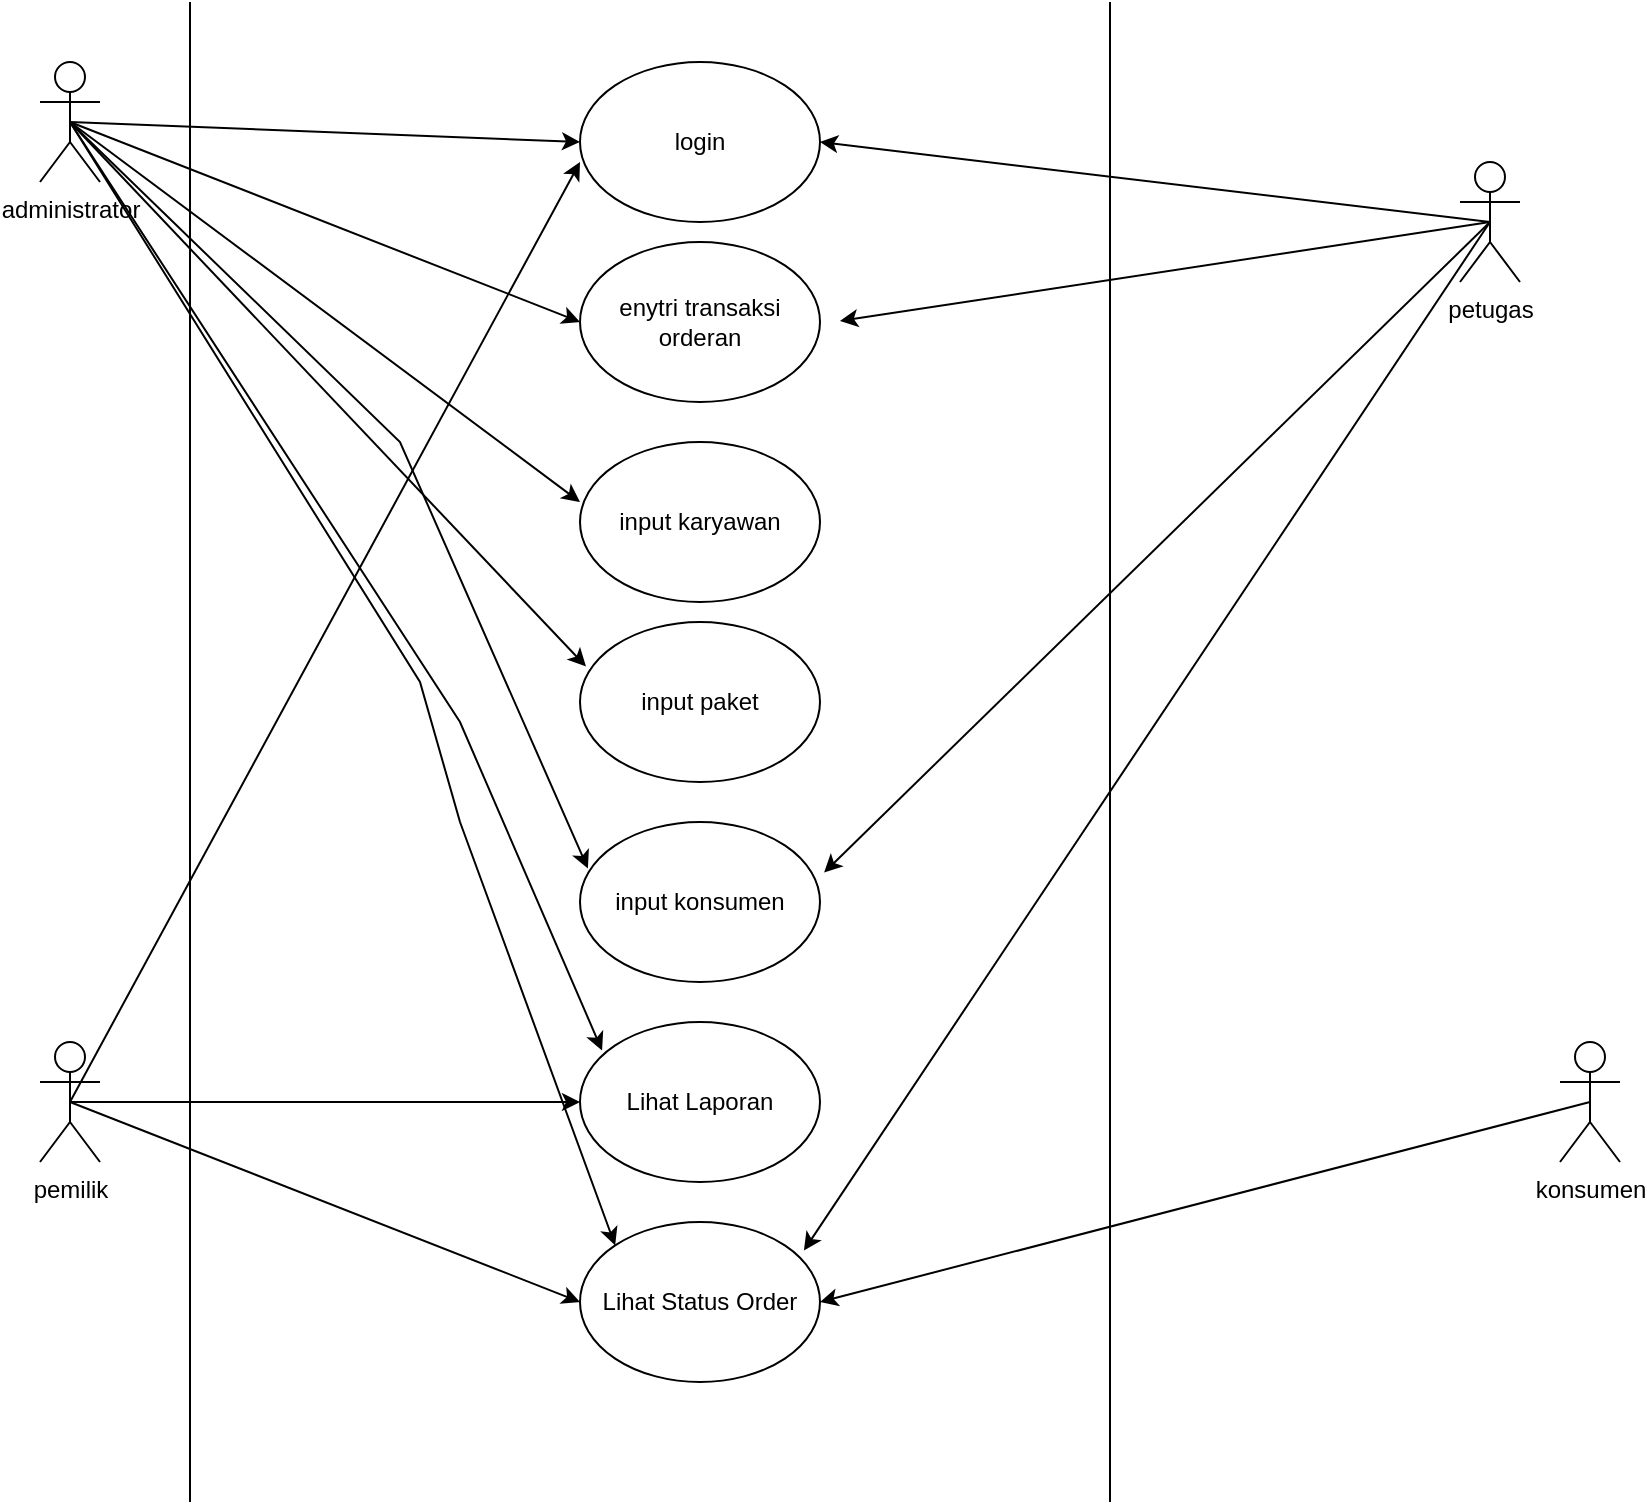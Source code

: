 <mxfile version="21.0.2" type="github" pages="2">
  <diagram id="ypcnNFrI-XJHAedccoei" name="Page-1">
    <mxGraphModel dx="2164" dy="845" grid="1" gridSize="10" guides="1" tooltips="1" connect="1" arrows="1" fold="1" page="1" pageScale="1" pageWidth="850" pageHeight="1100" math="0" shadow="0">
      <root>
        <mxCell id="0" />
        <mxCell id="1" parent="0" />
        <mxCell id="OHRyp4qy7WNojWUmjhZo-1" value="administrator" style="shape=umlActor;verticalLabelPosition=bottom;verticalAlign=top;html=1;outlineConnect=0;" parent="1" vertex="1">
          <mxGeometry x="-70" y="30" width="30" height="60" as="geometry" />
        </mxCell>
        <mxCell id="OHRyp4qy7WNojWUmjhZo-20" style="rounded=0;orthogonalLoop=1;jettySize=auto;html=1;entryX=0;entryY=0.5;entryDx=0;entryDy=0;exitX=0.5;exitY=0.5;exitDx=0;exitDy=0;exitPerimeter=0;" parent="1" source="OHRyp4qy7WNojWUmjhZo-1" target="OHRyp4qy7WNojWUmjhZo-11" edge="1">
          <mxGeometry relative="1" as="geometry">
            <mxPoint x="90" y="159" as="sourcePoint" />
          </mxGeometry>
        </mxCell>
        <mxCell id="OHRyp4qy7WNojWUmjhZo-27" style="edgeStyle=none;rounded=0;orthogonalLoop=1;jettySize=auto;html=1;exitX=0.5;exitY=0.5;exitDx=0;exitDy=0;exitPerimeter=0;" parent="1" source="OHRyp4qy7WNojWUmjhZo-1" edge="1">
          <mxGeometry relative="1" as="geometry">
            <mxPoint x="200" y="250" as="targetPoint" />
            <mxPoint x="90" y="160" as="sourcePoint" />
          </mxGeometry>
        </mxCell>
        <mxCell id="OHRyp4qy7WNojWUmjhZo-28" style="edgeStyle=none;rounded=0;orthogonalLoop=1;jettySize=auto;html=1;entryX=0.025;entryY=0.278;entryDx=0;entryDy=0;entryPerimeter=0;exitX=0.5;exitY=0.5;exitDx=0;exitDy=0;exitPerimeter=0;" parent="1" source="OHRyp4qy7WNojWUmjhZo-1" target="OHRyp4qy7WNojWUmjhZo-25" edge="1">
          <mxGeometry relative="1" as="geometry">
            <mxPoint x="200" y="330" as="targetPoint" />
            <mxPoint x="90" y="160" as="sourcePoint" />
          </mxGeometry>
        </mxCell>
        <mxCell id="OHRyp4qy7WNojWUmjhZo-30" style="edgeStyle=none;rounded=0;orthogonalLoop=1;jettySize=auto;html=1;entryX=0;entryY=0.5;entryDx=0;entryDy=0;exitX=0.5;exitY=0.5;exitDx=0;exitDy=0;exitPerimeter=0;" parent="1" source="OHRyp4qy7WNojWUmjhZo-1" target="OHRyp4qy7WNojWUmjhZo-29" edge="1">
          <mxGeometry relative="1" as="geometry">
            <mxPoint x="90" y="160" as="sourcePoint" />
          </mxGeometry>
        </mxCell>
        <mxCell id="OHRyp4qy7WNojWUmjhZo-33" style="edgeStyle=none;rounded=0;orthogonalLoop=1;jettySize=auto;html=1;entryX=0.033;entryY=0.291;entryDx=0;entryDy=0;entryPerimeter=0;exitX=0.5;exitY=0.5;exitDx=0;exitDy=0;exitPerimeter=0;" parent="1" source="OHRyp4qy7WNojWUmjhZo-1" target="OHRyp4qy7WNojWUmjhZo-32" edge="1">
          <mxGeometry relative="1" as="geometry">
            <mxPoint x="90" y="160" as="sourcePoint" />
            <Array as="points">
              <mxPoint x="110" y="220" />
            </Array>
          </mxGeometry>
        </mxCell>
        <mxCell id="OHRyp4qy7WNojWUmjhZo-44" style="edgeStyle=none;rounded=0;orthogonalLoop=1;jettySize=auto;html=1;entryX=0;entryY=0;entryDx=0;entryDy=0;exitX=0.5;exitY=0.5;exitDx=0;exitDy=0;exitPerimeter=0;" parent="1" source="OHRyp4qy7WNojWUmjhZo-1" target="OHRyp4qy7WNojWUmjhZo-36" edge="1">
          <mxGeometry relative="1" as="geometry">
            <mxPoint x="80" y="190" as="sourcePoint" />
            <Array as="points">
              <mxPoint x="120" y="340" />
              <mxPoint x="140" y="410" />
            </Array>
          </mxGeometry>
        </mxCell>
        <mxCell id="OHRyp4qy7WNojWUmjhZo-45" style="edgeStyle=none;rounded=0;orthogonalLoop=1;jettySize=auto;html=1;entryX=0.092;entryY=0.178;entryDx=0;entryDy=0;entryPerimeter=0;exitX=0.5;exitY=0.5;exitDx=0;exitDy=0;exitPerimeter=0;" parent="1" source="OHRyp4qy7WNojWUmjhZo-1" target="OHRyp4qy7WNojWUmjhZo-41" edge="1">
          <mxGeometry relative="1" as="geometry">
            <mxPoint x="90" y="170" as="sourcePoint" />
            <mxPoint x="210" y="520" as="targetPoint" />
            <Array as="points">
              <mxPoint x="140" y="360" />
            </Array>
          </mxGeometry>
        </mxCell>
        <mxCell id="OHRyp4qy7WNojWUmjhZo-17" style="rounded=0;orthogonalLoop=1;jettySize=auto;html=1;exitX=0.5;exitY=0.5;exitDx=0;exitDy=0;exitPerimeter=0;" parent="1" source="OHRyp4qy7WNojWUmjhZo-3" edge="1">
          <mxGeometry relative="1" as="geometry">
            <mxPoint x="330" y="159.5" as="targetPoint" />
            <mxPoint x="450" y="160" as="sourcePoint" />
          </mxGeometry>
        </mxCell>
        <mxCell id="OHRyp4qy7WNojWUmjhZo-31" style="edgeStyle=none;rounded=0;orthogonalLoop=1;jettySize=auto;html=1;entryX=0.933;entryY=0.178;entryDx=0;entryDy=0;entryPerimeter=0;exitX=0.5;exitY=0.5;exitDx=0;exitDy=0;exitPerimeter=0;" parent="1" source="OHRyp4qy7WNojWUmjhZo-3" target="OHRyp4qy7WNojWUmjhZo-36" edge="1">
          <mxGeometry relative="1" as="geometry">
            <mxPoint x="320" y="600" as="targetPoint" />
            <mxPoint x="450" y="160" as="sourcePoint" />
            <Array as="points" />
          </mxGeometry>
        </mxCell>
        <mxCell id="OHRyp4qy7WNojWUmjhZo-39" style="edgeStyle=none;rounded=0;orthogonalLoop=1;jettySize=auto;html=1;entryX=1.017;entryY=0.316;entryDx=0;entryDy=0;entryPerimeter=0;exitX=0.5;exitY=0.5;exitDx=0;exitDy=0;exitPerimeter=0;" parent="1" source="OHRyp4qy7WNojWUmjhZo-3" target="OHRyp4qy7WNojWUmjhZo-32" edge="1">
          <mxGeometry relative="1" as="geometry">
            <mxPoint x="370" y="400" as="targetPoint" />
            <mxPoint x="450" y="160" as="sourcePoint" />
          </mxGeometry>
        </mxCell>
        <mxCell id="OHRyp4qy7WNojWUmjhZo-46" style="edgeStyle=none;rounded=0;orthogonalLoop=1;jettySize=auto;html=1;entryX=1;entryY=0.5;entryDx=0;entryDy=0;exitX=0.5;exitY=0.5;exitDx=0;exitDy=0;exitPerimeter=0;" parent="1" source="OHRyp4qy7WNojWUmjhZo-3" target="OHRyp4qy7WNojWUmjhZo-11" edge="1">
          <mxGeometry relative="1" as="geometry">
            <mxPoint x="450" y="160" as="sourcePoint" />
          </mxGeometry>
        </mxCell>
        <mxCell id="OHRyp4qy7WNojWUmjhZo-3" value="petugas" style="shape=umlActor;verticalLabelPosition=bottom;verticalAlign=top;html=1;outlineConnect=0;" parent="1" vertex="1">
          <mxGeometry x="640" y="80" width="30" height="60" as="geometry" />
        </mxCell>
        <mxCell id="OHRyp4qy7WNojWUmjhZo-38" style="edgeStyle=none;rounded=0;orthogonalLoop=1;jettySize=auto;html=1;exitX=0.5;exitY=0.5;exitDx=0;exitDy=0;exitPerimeter=0;entryX=1;entryY=0.5;entryDx=0;entryDy=0;" parent="1" source="OHRyp4qy7WNojWUmjhZo-4" target="OHRyp4qy7WNojWUmjhZo-36" edge="1">
          <mxGeometry relative="1" as="geometry" />
        </mxCell>
        <mxCell id="OHRyp4qy7WNojWUmjhZo-4" value="konsumen" style="shape=umlActor;verticalLabelPosition=bottom;verticalAlign=top;html=1;outlineConnect=0;" parent="1" vertex="1">
          <mxGeometry x="690" y="520" width="30" height="60" as="geometry" />
        </mxCell>
        <mxCell id="OHRyp4qy7WNojWUmjhZo-37" style="edgeStyle=none;rounded=0;orthogonalLoop=1;jettySize=auto;html=1;exitX=0.5;exitY=0.5;exitDx=0;exitDy=0;exitPerimeter=0;entryX=0;entryY=0.5;entryDx=0;entryDy=0;" parent="1" source="OHRyp4qy7WNojWUmjhZo-10" target="OHRyp4qy7WNojWUmjhZo-36" edge="1">
          <mxGeometry relative="1" as="geometry" />
        </mxCell>
        <mxCell id="OHRyp4qy7WNojWUmjhZo-47" style="edgeStyle=none;rounded=0;orthogonalLoop=1;jettySize=auto;html=1;exitX=0.5;exitY=0.5;exitDx=0;exitDy=0;exitPerimeter=0;entryX=0;entryY=0.625;entryDx=0;entryDy=0;entryPerimeter=0;" parent="1" source="OHRyp4qy7WNojWUmjhZo-10" target="OHRyp4qy7WNojWUmjhZo-11" edge="1">
          <mxGeometry relative="1" as="geometry" />
        </mxCell>
        <mxCell id="YjLkxXpwOTgxbuDCwKqd-3" style="edgeStyle=orthogonalEdgeStyle;rounded=0;orthogonalLoop=1;jettySize=auto;html=1;exitX=0.5;exitY=0.5;exitDx=0;exitDy=0;exitPerimeter=0;entryX=0;entryY=0.5;entryDx=0;entryDy=0;" edge="1" parent="1" source="OHRyp4qy7WNojWUmjhZo-10" target="OHRyp4qy7WNojWUmjhZo-41">
          <mxGeometry relative="1" as="geometry" />
        </mxCell>
        <mxCell id="OHRyp4qy7WNojWUmjhZo-10" value="pemilik" style="shape=umlActor;verticalLabelPosition=bottom;verticalAlign=top;html=1;outlineConnect=0;" parent="1" vertex="1">
          <mxGeometry x="-70" y="520" width="30" height="60" as="geometry" />
        </mxCell>
        <mxCell id="OHRyp4qy7WNojWUmjhZo-11" value="login" style="ellipse;whiteSpace=wrap;html=1;" parent="1" vertex="1">
          <mxGeometry x="200" y="30" width="120" height="80" as="geometry" />
        </mxCell>
        <mxCell id="OHRyp4qy7WNojWUmjhZo-21" value="input karyawan" style="ellipse;whiteSpace=wrap;html=1;" parent="1" vertex="1">
          <mxGeometry x="200" y="220" width="120" height="80" as="geometry" />
        </mxCell>
        <mxCell id="OHRyp4qy7WNojWUmjhZo-25" value="input paket" style="ellipse;whiteSpace=wrap;html=1;" parent="1" vertex="1">
          <mxGeometry x="200" y="310" width="120" height="80" as="geometry" />
        </mxCell>
        <mxCell id="OHRyp4qy7WNojWUmjhZo-29" value="enytri transaksi orderan" style="ellipse;whiteSpace=wrap;html=1;" parent="1" vertex="1">
          <mxGeometry x="200" y="120" width="120" height="80" as="geometry" />
        </mxCell>
        <mxCell id="OHRyp4qy7WNojWUmjhZo-32" value="input konsumen" style="ellipse;whiteSpace=wrap;html=1;" parent="1" vertex="1">
          <mxGeometry x="200" y="410" width="120" height="80" as="geometry" />
        </mxCell>
        <mxCell id="OHRyp4qy7WNojWUmjhZo-36" value="Lihat Status Order" style="ellipse;whiteSpace=wrap;html=1;" parent="1" vertex="1">
          <mxGeometry x="200" y="610" width="120" height="80" as="geometry" />
        </mxCell>
        <mxCell id="OHRyp4qy7WNojWUmjhZo-41" value="Lihat Laporan" style="ellipse;whiteSpace=wrap;html=1;" parent="1" vertex="1">
          <mxGeometry x="200" y="510" width="120" height="80" as="geometry" />
        </mxCell>
        <mxCell id="YjLkxXpwOTgxbuDCwKqd-1" value="" style="line;strokeWidth=1;direction=south;html=1;" vertex="1" parent="1">
          <mxGeometry width="10" height="750" as="geometry" />
        </mxCell>
        <mxCell id="YjLkxXpwOTgxbuDCwKqd-2" value="" style="line;strokeWidth=1;direction=south;html=1;" vertex="1" parent="1">
          <mxGeometry x="460" width="10" height="750" as="geometry" />
        </mxCell>
      </root>
    </mxGraphModel>
  </diagram>
  <diagram id="RIh9kqr5-YMB9m84YZDy" name="Halaman-2">
    <mxGraphModel dx="2141" dy="2014" grid="1" gridSize="10" guides="1" tooltips="1" connect="1" arrows="1" fold="1" page="1" pageScale="1" pageWidth="827" pageHeight="1169" math="0" shadow="0">
      <root>
        <mxCell id="0" />
        <mxCell id="1" parent="0" />
        <mxCell id="Hyl3qSOnH35jDfPdiFF5-3" value="" style="line;strokeWidth=2;direction=south;html=1;" vertex="1" parent="1">
          <mxGeometry x="150" y="-130" width="10" height="2310" as="geometry" />
        </mxCell>
        <mxCell id="InWwzd8-mjyNXS2PMPyM-8" style="rounded=0;orthogonalLoop=1;jettySize=auto;html=1;exitX=0.5;exitY=0.5;exitDx=0;exitDy=0;exitPerimeter=0;entryX=0;entryY=0.5;entryDx=0;entryDy=0;" edge="1" parent="1" source="Hyl3qSOnH35jDfPdiFF5-2" target="InWwzd8-mjyNXS2PMPyM-4">
          <mxGeometry relative="1" as="geometry" />
        </mxCell>
        <mxCell id="InWwzd8-mjyNXS2PMPyM-9" style="rounded=0;orthogonalLoop=1;jettySize=auto;html=1;exitX=0.5;exitY=0.5;exitDx=0;exitDy=0;exitPerimeter=0;" edge="1" parent="1" source="Hyl3qSOnH35jDfPdiFF5-2" target="InWwzd8-mjyNXS2PMPyM-5">
          <mxGeometry relative="1" as="geometry" />
        </mxCell>
        <mxCell id="InWwzd8-mjyNXS2PMPyM-10" style="rounded=0;orthogonalLoop=1;jettySize=auto;html=1;exitX=0.5;exitY=0.5;exitDx=0;exitDy=0;exitPerimeter=0;" edge="1" parent="1" source="Hyl3qSOnH35jDfPdiFF5-2" target="InWwzd8-mjyNXS2PMPyM-6">
          <mxGeometry relative="1" as="geometry" />
        </mxCell>
        <mxCell id="InWwzd8-mjyNXS2PMPyM-11" style="rounded=0;orthogonalLoop=1;jettySize=auto;html=1;exitX=0.5;exitY=0.5;exitDx=0;exitDy=0;exitPerimeter=0;entryX=0.083;entryY=0.203;entryDx=0;entryDy=0;entryPerimeter=0;" edge="1" parent="1" source="Hyl3qSOnH35jDfPdiFF5-2" target="InWwzd8-mjyNXS2PMPyM-7">
          <mxGeometry relative="1" as="geometry">
            <mxPoint x="250" y="450" as="targetPoint" />
          </mxGeometry>
        </mxCell>
        <mxCell id="InWwzd8-mjyNXS2PMPyM-15" style="rounded=0;orthogonalLoop=1;jettySize=auto;html=1;exitX=0.5;exitY=0.5;exitDx=0;exitDy=0;exitPerimeter=0;entryX=0;entryY=0;entryDx=0;entryDy=0;" edge="1" parent="1" source="Hyl3qSOnH35jDfPdiFF5-2" target="InWwzd8-mjyNXS2PMPyM-14">
          <mxGeometry relative="1" as="geometry">
            <Array as="points" />
          </mxGeometry>
        </mxCell>
        <mxCell id="e-SO_2IxPutTnx8mERMQ-2" style="rounded=0;orthogonalLoop=1;jettySize=auto;html=1;exitX=0.5;exitY=0.5;exitDx=0;exitDy=0;exitPerimeter=0;entryX=0.017;entryY=0.678;entryDx=0;entryDy=0;entryPerimeter=0;" edge="1" parent="1" source="Hyl3qSOnH35jDfPdiFF5-2" target="e-SO_2IxPutTnx8mERMQ-1">
          <mxGeometry relative="1" as="geometry" />
        </mxCell>
        <mxCell id="e-SO_2IxPutTnx8mERMQ-6" style="rounded=0;orthogonalLoop=1;jettySize=auto;html=1;exitX=0.5;exitY=0.5;exitDx=0;exitDy=0;exitPerimeter=0;entryX=0;entryY=0.5;entryDx=0;entryDy=0;" edge="1" parent="1" source="Hyl3qSOnH35jDfPdiFF5-2" target="e-SO_2IxPutTnx8mERMQ-3">
          <mxGeometry relative="1" as="geometry" />
        </mxCell>
        <mxCell id="e-SO_2IxPutTnx8mERMQ-15" style="rounded=0;orthogonalLoop=1;jettySize=auto;html=1;exitX=0.5;exitY=0.5;exitDx=0;exitDy=0;exitPerimeter=0;startArrow=classic;startFill=1;endArrow=classic;endFill=1;" edge="1" parent="1" source="Hyl3qSOnH35jDfPdiFF5-2" target="e-SO_2IxPutTnx8mERMQ-11">
          <mxGeometry relative="1" as="geometry">
            <Array as="points">
              <mxPoint x="260" y="920" />
            </Array>
          </mxGeometry>
        </mxCell>
        <mxCell id="e-SO_2IxPutTnx8mERMQ-21" style="rounded=0;orthogonalLoop=1;jettySize=auto;html=1;exitX=0.5;exitY=0.5;exitDx=0;exitDy=0;exitPerimeter=0;entryX=0.017;entryY=0.261;entryDx=0;entryDy=0;entryPerimeter=0;" edge="1" parent="1" source="Hyl3qSOnH35jDfPdiFF5-2" target="e-SO_2IxPutTnx8mERMQ-20">
          <mxGeometry relative="1" as="geometry" />
        </mxCell>
        <mxCell id="InWwzd8-mjyNXS2PMPyM-4" value="Mengelola Data Konsumen" style="ellipse;whiteSpace=wrap;html=1;" vertex="1" parent="1">
          <mxGeometry x="255" y="10" width="120" height="70" as="geometry" />
        </mxCell>
        <mxCell id="InWwzd8-mjyNXS2PMPyM-5" value="Menambah Data Konsumen" style="ellipse;whiteSpace=wrap;html=1;" vertex="1" parent="1">
          <mxGeometry x="250" y="100" width="120" height="70" as="geometry" />
        </mxCell>
        <mxCell id="BQSXFgAxYFaXTbYJRJbZ-7" style="rounded=0;orthogonalLoop=1;jettySize=auto;html=1;entryX=0;entryY=1;entryDx=0;entryDy=0;dashed=1;" edge="1" parent="1" source="InWwzd8-mjyNXS2PMPyM-6" target="BQSXFgAxYFaXTbYJRJbZ-1">
          <mxGeometry relative="1" as="geometry" />
        </mxCell>
        <mxCell id="BQSXFgAxYFaXTbYJRJbZ-8" value="extend" style="edgeLabel;html=1;align=center;verticalAlign=middle;resizable=0;points=[];rotation=-10;" vertex="1" connectable="0" parent="BQSXFgAxYFaXTbYJRJbZ-7">
          <mxGeometry x="-0.161" y="-1" relative="1" as="geometry">
            <mxPoint as="offset" />
          </mxGeometry>
        </mxCell>
        <mxCell id="InWwzd8-mjyNXS2PMPyM-6" value="Mengubah Data Konsumen" style="ellipse;whiteSpace=wrap;html=1;" vertex="1" parent="1">
          <mxGeometry x="250" y="200" width="120" height="70" as="geometry" />
        </mxCell>
        <mxCell id="BQSXFgAxYFaXTbYJRJbZ-9" style="rounded=0;orthogonalLoop=1;jettySize=auto;html=1;entryX=0.26;entryY=0.965;entryDx=0;entryDy=0;entryPerimeter=0;dashed=1;" edge="1" parent="1" source="InWwzd8-mjyNXS2PMPyM-7" target="BQSXFgAxYFaXTbYJRJbZ-1">
          <mxGeometry relative="1" as="geometry" />
        </mxCell>
        <mxCell id="BQSXFgAxYFaXTbYJRJbZ-10" value="extend" style="edgeLabel;html=1;align=center;verticalAlign=middle;resizable=0;points=[];rotation=-20;" vertex="1" connectable="0" parent="BQSXFgAxYFaXTbYJRJbZ-9">
          <mxGeometry x="-0.14" y="-2" relative="1" as="geometry">
            <mxPoint as="offset" />
          </mxGeometry>
        </mxCell>
        <mxCell id="InWwzd8-mjyNXS2PMPyM-7" value="Menghapus Data Konsumen" style="ellipse;whiteSpace=wrap;html=1;" vertex="1" parent="1">
          <mxGeometry x="250" y="285" width="120" height="70" as="geometry" />
        </mxCell>
        <mxCell id="BQSXFgAxYFaXTbYJRJbZ-12" style="rounded=0;orthogonalLoop=1;jettySize=auto;html=1;exitX=1;exitY=0.5;exitDx=0;exitDy=0;dashed=1;" edge="1" parent="1" source="InWwzd8-mjyNXS2PMPyM-14" target="BQSXFgAxYFaXTbYJRJbZ-11">
          <mxGeometry relative="1" as="geometry" />
        </mxCell>
        <mxCell id="BQSXFgAxYFaXTbYJRJbZ-17" value="extend" style="edgeLabel;html=1;align=center;verticalAlign=middle;resizable=0;points=[];rotation=25;" vertex="1" connectable="0" parent="BQSXFgAxYFaXTbYJRJbZ-12">
          <mxGeometry x="-0.121" y="1" relative="1" as="geometry">
            <mxPoint as="offset" />
          </mxGeometry>
        </mxCell>
        <mxCell id="BQSXFgAxYFaXTbYJRJbZ-18" value="extend" style="edgeLabel;html=1;align=center;verticalAlign=middle;resizable=0;points=[];rotation=0;" vertex="1" connectable="0" parent="BQSXFgAxYFaXTbYJRJbZ-12">
          <mxGeometry x="-0.121" y="1" relative="1" as="geometry">
            <mxPoint x="-10" y="56" as="offset" />
          </mxGeometry>
        </mxCell>
        <mxCell id="BQSXFgAxYFaXTbYJRJbZ-19" value="extend" style="edgeLabel;html=1;align=center;verticalAlign=middle;resizable=0;points=[];rotation=-15;" vertex="1" connectable="0" parent="BQSXFgAxYFaXTbYJRJbZ-12">
          <mxGeometry x="-0.121" y="1" relative="1" as="geometry">
            <mxPoint y="106" as="offset" />
          </mxGeometry>
        </mxCell>
        <mxCell id="BQSXFgAxYFaXTbYJRJbZ-21" value="extend" style="edgeLabel;html=1;align=center;verticalAlign=middle;resizable=0;points=[];rotation=-20;" vertex="1" connectable="0" parent="BQSXFgAxYFaXTbYJRJbZ-12">
          <mxGeometry x="-0.121" y="1" relative="1" as="geometry">
            <mxPoint x="10" y="146" as="offset" />
          </mxGeometry>
        </mxCell>
        <mxCell id="InWwzd8-mjyNXS2PMPyM-14" value="Mengelola Data Petugas" style="ellipse;whiteSpace=wrap;html=1;" vertex="1" parent="1">
          <mxGeometry x="250" y="380" width="120" height="70" as="geometry" />
        </mxCell>
        <mxCell id="BQSXFgAxYFaXTbYJRJbZ-13" style="rounded=0;orthogonalLoop=1;jettySize=auto;html=1;entryX=0;entryY=0.5;entryDx=0;entryDy=0;dashed=1;" edge="1" parent="1" source="e-SO_2IxPutTnx8mERMQ-1" target="BQSXFgAxYFaXTbYJRJbZ-11">
          <mxGeometry relative="1" as="geometry" />
        </mxCell>
        <mxCell id="e-SO_2IxPutTnx8mERMQ-1" value="Menambah Data Petugas" style="ellipse;whiteSpace=wrap;html=1;" vertex="1" parent="1">
          <mxGeometry x="255" y="470" width="120" height="70" as="geometry" />
        </mxCell>
        <mxCell id="BQSXFgAxYFaXTbYJRJbZ-15" style="rounded=0;orthogonalLoop=1;jettySize=auto;html=1;exitX=1;exitY=0.5;exitDx=0;exitDy=0;entryX=0;entryY=1;entryDx=0;entryDy=0;dashed=1;" edge="1" parent="1" source="e-SO_2IxPutTnx8mERMQ-3" target="BQSXFgAxYFaXTbYJRJbZ-11">
          <mxGeometry relative="1" as="geometry" />
        </mxCell>
        <mxCell id="e-SO_2IxPutTnx8mERMQ-3" value="Mengubah Data Petugas" style="ellipse;whiteSpace=wrap;html=1;" vertex="1" parent="1">
          <mxGeometry x="255" y="550" width="120" height="70" as="geometry" />
        </mxCell>
        <mxCell id="e-SO_2IxPutTnx8mERMQ-8" style="rounded=0;orthogonalLoop=1;jettySize=auto;html=1;exitX=0;exitY=0.5;exitDx=0;exitDy=0;entryX=0.5;entryY=0.5;entryDx=0;entryDy=0;entryPerimeter=0;endArrow=none;endFill=0;startArrow=classic;startFill=1;" edge="1" parent="1" source="e-SO_2IxPutTnx8mERMQ-4" target="Hyl3qSOnH35jDfPdiFF5-2">
          <mxGeometry relative="1" as="geometry" />
        </mxCell>
        <mxCell id="BQSXFgAxYFaXTbYJRJbZ-16" style="rounded=0;orthogonalLoop=1;jettySize=auto;html=1;entryX=0.287;entryY=0.985;entryDx=0;entryDy=0;entryPerimeter=0;dashed=1;" edge="1" parent="1" source="e-SO_2IxPutTnx8mERMQ-4" target="BQSXFgAxYFaXTbYJRJbZ-11">
          <mxGeometry relative="1" as="geometry" />
        </mxCell>
        <mxCell id="e-SO_2IxPutTnx8mERMQ-4" value="Menghapus Data Petugas" style="ellipse;whiteSpace=wrap;html=1;" vertex="1" parent="1">
          <mxGeometry x="255" y="640" width="120" height="70" as="geometry" />
        </mxCell>
        <mxCell id="e-SO_2IxPutTnx8mERMQ-19" style="rounded=0;orthogonalLoop=1;jettySize=auto;html=1;exitX=0;exitY=0.5;exitDx=0;exitDy=0;entryX=0.5;entryY=0.5;entryDx=0;entryDy=0;entryPerimeter=0;endArrow=none;endFill=0;startArrow=classic;startFill=1;" edge="1" parent="1" source="e-SO_2IxPutTnx8mERMQ-9" target="Hyl3qSOnH35jDfPdiFF5-2">
          <mxGeometry relative="1" as="geometry" />
        </mxCell>
        <mxCell id="BQSXFgAxYFaXTbYJRJbZ-26" style="rounded=0;orthogonalLoop=1;jettySize=auto;html=1;entryX=0.22;entryY=0.005;entryDx=0;entryDy=0;entryPerimeter=0;dashed=1;" edge="1" parent="1" source="e-SO_2IxPutTnx8mERMQ-9" target="BQSXFgAxYFaXTbYJRJbZ-22">
          <mxGeometry relative="1" as="geometry" />
        </mxCell>
        <mxCell id="BQSXFgAxYFaXTbYJRJbZ-27" value="extend" style="edgeLabel;html=1;align=center;verticalAlign=middle;resizable=0;points=[];rotation=15;" vertex="1" connectable="0" parent="BQSXFgAxYFaXTbYJRJbZ-26">
          <mxGeometry x="-0.156" y="-1" relative="1" as="geometry">
            <mxPoint as="offset" />
          </mxGeometry>
        </mxCell>
        <mxCell id="BQSXFgAxYFaXTbYJRJbZ-28" value="extend" style="edgeLabel;html=1;align=center;verticalAlign=middle;resizable=0;points=[];rotation=0;" vertex="1" connectable="0" parent="BQSXFgAxYFaXTbYJRJbZ-26">
          <mxGeometry x="-0.156" y="-1" relative="1" as="geometry">
            <mxPoint x="-12" y="44" as="offset" />
          </mxGeometry>
        </mxCell>
        <mxCell id="BQSXFgAxYFaXTbYJRJbZ-30" value="extend" style="edgeLabel;html=1;align=center;verticalAlign=middle;resizable=0;points=[];rotation=0;" vertex="1" connectable="0" parent="BQSXFgAxYFaXTbYJRJbZ-26">
          <mxGeometry x="-0.156" y="-1" relative="1" as="geometry">
            <mxPoint x="-2" y="94" as="offset" />
          </mxGeometry>
        </mxCell>
        <mxCell id="BQSXFgAxYFaXTbYJRJbZ-34" value="extend" style="edgeLabel;html=1;align=center;verticalAlign=middle;resizable=0;points=[];rotation=-15;" vertex="1" connectable="0" parent="BQSXFgAxYFaXTbYJRJbZ-26">
          <mxGeometry x="-0.156" y="-1" relative="1" as="geometry">
            <mxPoint x="8" y="134" as="offset" />
          </mxGeometry>
        </mxCell>
        <mxCell id="e-SO_2IxPutTnx8mERMQ-9" value="Mengelola Data Layanan" style="ellipse;whiteSpace=wrap;html=1;" vertex="1" parent="1">
          <mxGeometry x="255" y="730" width="120" height="70" as="geometry" />
        </mxCell>
        <mxCell id="e-SO_2IxPutTnx8mERMQ-14" style="rounded=0;orthogonalLoop=1;jettySize=auto;html=1;exitX=0;exitY=0.5;exitDx=0;exitDy=0;entryX=0.5;entryY=0.5;entryDx=0;entryDy=0;entryPerimeter=0;startArrow=classic;startFill=1;endArrow=none;endFill=0;" edge="1" parent="1" source="e-SO_2IxPutTnx8mERMQ-10" target="Hyl3qSOnH35jDfPdiFF5-2">
          <mxGeometry relative="1" as="geometry" />
        </mxCell>
        <mxCell id="BQSXFgAxYFaXTbYJRJbZ-23" style="rounded=0;orthogonalLoop=1;jettySize=auto;html=1;entryX=0;entryY=0;entryDx=0;entryDy=0;dashed=1;" edge="1" parent="1" source="e-SO_2IxPutTnx8mERMQ-10" target="BQSXFgAxYFaXTbYJRJbZ-22">
          <mxGeometry relative="1" as="geometry" />
        </mxCell>
        <mxCell id="e-SO_2IxPutTnx8mERMQ-10" value="Menambah Data Layanan" style="ellipse;whiteSpace=wrap;html=1;" vertex="1" parent="1">
          <mxGeometry x="255" y="820" width="120" height="70" as="geometry" />
        </mxCell>
        <mxCell id="BQSXFgAxYFaXTbYJRJbZ-24" style="rounded=0;orthogonalLoop=1;jettySize=auto;html=1;entryX=0;entryY=0.705;entryDx=0;entryDy=0;entryPerimeter=0;dashed=1;" edge="1" parent="1" source="e-SO_2IxPutTnx8mERMQ-11" target="BQSXFgAxYFaXTbYJRJbZ-22">
          <mxGeometry relative="1" as="geometry" />
        </mxCell>
        <mxCell id="e-SO_2IxPutTnx8mERMQ-11" value="Mengubah Data Layanan" style="ellipse;whiteSpace=wrap;html=1;" vertex="1" parent="1">
          <mxGeometry x="255" y="900" width="120" height="70" as="geometry" />
        </mxCell>
        <mxCell id="e-SO_2IxPutTnx8mERMQ-17" style="rounded=0;orthogonalLoop=1;jettySize=auto;html=1;entryX=0.5;entryY=0.5;entryDx=0;entryDy=0;entryPerimeter=0;exitX=0;exitY=0.5;exitDx=0;exitDy=0;startArrow=classic;startFill=1;endArrow=none;endFill=0;" edge="1" parent="1" source="e-SO_2IxPutTnx8mERMQ-12" target="Hyl3qSOnH35jDfPdiFF5-2">
          <mxGeometry relative="1" as="geometry" />
        </mxCell>
        <mxCell id="BQSXFgAxYFaXTbYJRJbZ-25" style="rounded=0;orthogonalLoop=1;jettySize=auto;html=1;entryX=0.22;entryY=0.945;entryDx=0;entryDy=0;entryPerimeter=0;dashed=1;" edge="1" parent="1" source="e-SO_2IxPutTnx8mERMQ-12" target="BQSXFgAxYFaXTbYJRJbZ-22">
          <mxGeometry relative="1" as="geometry" />
        </mxCell>
        <mxCell id="e-SO_2IxPutTnx8mERMQ-12" value="Menghapus Data Layanan" style="ellipse;whiteSpace=wrap;html=1;" vertex="1" parent="1">
          <mxGeometry x="255" y="980" width="120" height="70" as="geometry" />
        </mxCell>
        <mxCell id="e-SO_2IxPutTnx8mERMQ-18" style="rounded=0;orthogonalLoop=1;jettySize=auto;html=1;entryX=0.5;entryY=0.5;entryDx=0;entryDy=0;entryPerimeter=0;endArrow=none;endFill=0;startArrow=classic;startFill=1;exitX=0;exitY=0.5;exitDx=0;exitDy=0;" edge="1" parent="1" source="e-SO_2IxPutTnx8mERMQ-13" target="Hyl3qSOnH35jDfPdiFF5-2">
          <mxGeometry relative="1" as="geometry">
            <mxPoint x="260" y="1130" as="sourcePoint" />
            <Array as="points" />
          </mxGeometry>
        </mxCell>
        <mxCell id="BQSXFgAxYFaXTbYJRJbZ-36" style="rounded=0;orthogonalLoop=1;jettySize=auto;html=1;entryX=0;entryY=0;entryDx=0;entryDy=0;exitX=1;exitY=0.5;exitDx=0;exitDy=0;dashed=1;" edge="1" parent="1" source="e-SO_2IxPutTnx8mERMQ-13" target="BQSXFgAxYFaXTbYJRJbZ-35">
          <mxGeometry relative="1" as="geometry" />
        </mxCell>
        <mxCell id="BQSXFgAxYFaXTbYJRJbZ-40" value="extend" style="edgeLabel;html=1;align=center;verticalAlign=middle;resizable=0;points=[];rotation=15;" vertex="1" connectable="0" parent="BQSXFgAxYFaXTbYJRJbZ-36">
          <mxGeometry x="-0.119" relative="1" as="geometry">
            <mxPoint as="offset" />
          </mxGeometry>
        </mxCell>
        <mxCell id="BQSXFgAxYFaXTbYJRJbZ-41" value="extend" style="edgeLabel;html=1;align=center;verticalAlign=middle;resizable=0;points=[];rotation=0;" vertex="1" connectable="0" parent="BQSXFgAxYFaXTbYJRJbZ-36">
          <mxGeometry x="-0.119" relative="1" as="geometry">
            <mxPoint x="-12" y="54" as="offset" />
          </mxGeometry>
        </mxCell>
        <mxCell id="BQSXFgAxYFaXTbYJRJbZ-42" value="extend" style="edgeLabel;html=1;align=center;verticalAlign=middle;resizable=0;points=[];rotation=-15;" vertex="1" connectable="0" parent="BQSXFgAxYFaXTbYJRJbZ-36">
          <mxGeometry x="-0.119" relative="1" as="geometry">
            <mxPoint x="-12" y="104" as="offset" />
          </mxGeometry>
        </mxCell>
        <mxCell id="BQSXFgAxYFaXTbYJRJbZ-43" value="extend" style="edgeLabel;html=1;align=center;verticalAlign=middle;resizable=0;points=[];rotation=-15;" vertex="1" connectable="0" parent="BQSXFgAxYFaXTbYJRJbZ-36">
          <mxGeometry x="-0.119" relative="1" as="geometry">
            <mxPoint x="8" y="164" as="offset" />
          </mxGeometry>
        </mxCell>
        <mxCell id="e-SO_2IxPutTnx8mERMQ-13" value="Mengelola Data Tipe Pembayaran" style="ellipse;whiteSpace=wrap;html=1;" vertex="1" parent="1">
          <mxGeometry x="255" y="1060" width="120" height="70" as="geometry" />
        </mxCell>
        <mxCell id="BQSXFgAxYFaXTbYJRJbZ-37" style="rounded=0;orthogonalLoop=1;jettySize=auto;html=1;dashed=1;" edge="1" parent="1" source="e-SO_2IxPutTnx8mERMQ-20" target="BQSXFgAxYFaXTbYJRJbZ-35">
          <mxGeometry relative="1" as="geometry" />
        </mxCell>
        <mxCell id="e-SO_2IxPutTnx8mERMQ-20" value="Menambah Data Tipe Pembayaran" style="ellipse;whiteSpace=wrap;html=1;" vertex="1" parent="1">
          <mxGeometry x="250" y="1150" width="120" height="70" as="geometry" />
        </mxCell>
        <mxCell id="e-SO_2IxPutTnx8mERMQ-23" style="rounded=0;orthogonalLoop=1;jettySize=auto;html=1;exitX=0;exitY=0.5;exitDx=0;exitDy=0;entryX=0.5;entryY=0.5;entryDx=0;entryDy=0;entryPerimeter=0;startArrow=classic;startFill=1;endArrow=none;endFill=0;" edge="1" parent="1" source="e-SO_2IxPutTnx8mERMQ-22" target="Hyl3qSOnH35jDfPdiFF5-2">
          <mxGeometry relative="1" as="geometry" />
        </mxCell>
        <mxCell id="BQSXFgAxYFaXTbYJRJbZ-38" style="rounded=0;orthogonalLoop=1;jettySize=auto;html=1;entryX=0;entryY=1;entryDx=0;entryDy=0;dashed=1;" edge="1" parent="1" source="e-SO_2IxPutTnx8mERMQ-22" target="BQSXFgAxYFaXTbYJRJbZ-35">
          <mxGeometry relative="1" as="geometry" />
        </mxCell>
        <mxCell id="e-SO_2IxPutTnx8mERMQ-22" value="Mengubah Data Tipe Pembayaran" style="ellipse;whiteSpace=wrap;html=1;" vertex="1" parent="1">
          <mxGeometry x="250" y="1240" width="120" height="70" as="geometry" />
        </mxCell>
        <mxCell id="e-SO_2IxPutTnx8mERMQ-28" style="rounded=0;orthogonalLoop=1;jettySize=auto;html=1;exitX=0.5;exitY=0.5;exitDx=0;exitDy=0;exitPerimeter=0;entryX=0;entryY=0.5;entryDx=0;entryDy=0;" edge="1" parent="1" source="Hyl3qSOnH35jDfPdiFF5-2" target="e-SO_2IxPutTnx8mERMQ-26">
          <mxGeometry relative="1" as="geometry" />
        </mxCell>
        <mxCell id="e-SO_2IxPutTnx8mERMQ-29" style="rounded=0;orthogonalLoop=1;jettySize=auto;html=1;exitX=0.5;exitY=0.5;exitDx=0;exitDy=0;exitPerimeter=0;entryX=0;entryY=0.5;entryDx=0;entryDy=0;" edge="1" parent="1" source="Hyl3qSOnH35jDfPdiFF5-2" target="e-SO_2IxPutTnx8mERMQ-27">
          <mxGeometry relative="1" as="geometry" />
        </mxCell>
        <mxCell id="e-SO_2IxPutTnx8mERMQ-42" style="rounded=0;orthogonalLoop=1;jettySize=auto;html=1;exitX=0.5;exitY=0.5;exitDx=0;exitDy=0;exitPerimeter=0;entryX=0;entryY=0.5;entryDx=0;entryDy=0;" edge="1" parent="1" source="Hyl3qSOnH35jDfPdiFF5-2" target="e-SO_2IxPutTnx8mERMQ-38">
          <mxGeometry relative="1" as="geometry" />
        </mxCell>
        <mxCell id="e-SO_2IxPutTnx8mERMQ-43" style="rounded=0;orthogonalLoop=1;jettySize=auto;html=1;exitX=0.5;exitY=0.5;exitDx=0;exitDy=0;exitPerimeter=0;entryX=0;entryY=0.5;entryDx=0;entryDy=0;" edge="1" parent="1" source="Hyl3qSOnH35jDfPdiFF5-2" target="e-SO_2IxPutTnx8mERMQ-39">
          <mxGeometry relative="1" as="geometry">
            <mxPoint x="220" y="1998" as="targetPoint" />
          </mxGeometry>
        </mxCell>
        <mxCell id="Hyl3qSOnH35jDfPdiFF5-2" value="Administrartor" style="shape=umlActor;verticalLabelPosition=bottom;verticalAlign=top;html=1;outlineConnect=0;" vertex="1" parent="1">
          <mxGeometry x="-90" y="510" width="30" height="60" as="geometry" />
        </mxCell>
        <mxCell id="e-SO_2IxPutTnx8mERMQ-25" style="rounded=0;orthogonalLoop=1;jettySize=auto;html=1;exitX=0;exitY=0.5;exitDx=0;exitDy=0;entryX=0.5;entryY=0.5;entryDx=0;entryDy=0;entryPerimeter=0;startArrow=classic;startFill=1;endArrow=none;endFill=0;" edge="1" parent="1" source="e-SO_2IxPutTnx8mERMQ-24" target="Hyl3qSOnH35jDfPdiFF5-2">
          <mxGeometry relative="1" as="geometry" />
        </mxCell>
        <mxCell id="BQSXFgAxYFaXTbYJRJbZ-39" style="rounded=0;orthogonalLoop=1;jettySize=auto;html=1;entryX=0.347;entryY=1.025;entryDx=0;entryDy=0;entryPerimeter=0;exitX=1;exitY=0.5;exitDx=0;exitDy=0;dashed=1;" edge="1" parent="1" source="e-SO_2IxPutTnx8mERMQ-24" target="BQSXFgAxYFaXTbYJRJbZ-35">
          <mxGeometry relative="1" as="geometry" />
        </mxCell>
        <mxCell id="e-SO_2IxPutTnx8mERMQ-24" value="Menghapus Data Tipe Pembayran" style="ellipse;whiteSpace=wrap;html=1;" vertex="1" parent="1">
          <mxGeometry x="250" y="1320" width="120" height="70" as="geometry" />
        </mxCell>
        <mxCell id="BQSXFgAxYFaXTbYJRJbZ-45" style="rounded=0;orthogonalLoop=1;jettySize=auto;html=1;entryX=0;entryY=0;entryDx=0;entryDy=0;dashed=1;" edge="1" parent="1" source="e-SO_2IxPutTnx8mERMQ-26" target="BQSXFgAxYFaXTbYJRJbZ-44">
          <mxGeometry relative="1" as="geometry" />
        </mxCell>
        <mxCell id="BQSXFgAxYFaXTbYJRJbZ-50" value="extend" style="edgeLabel;html=1;align=center;verticalAlign=middle;resizable=0;points=[];rotation=20;" vertex="1" connectable="0" parent="BQSXFgAxYFaXTbYJRJbZ-45">
          <mxGeometry x="-0.087" y="-5" relative="1" as="geometry">
            <mxPoint y="-11" as="offset" />
          </mxGeometry>
        </mxCell>
        <mxCell id="BQSXFgAxYFaXTbYJRJbZ-51" value="extend" style="edgeLabel;html=1;align=center;verticalAlign=middle;resizable=0;points=[];rotation=0;" vertex="1" connectable="0" parent="BQSXFgAxYFaXTbYJRJbZ-45">
          <mxGeometry x="-0.087" y="-5" relative="1" as="geometry">
            <mxPoint x="-10" y="39" as="offset" />
          </mxGeometry>
        </mxCell>
        <mxCell id="BQSXFgAxYFaXTbYJRJbZ-52" value="extend" style="edgeLabel;html=1;align=center;verticalAlign=middle;resizable=0;points=[];rotation=0;" vertex="1" connectable="0" parent="BQSXFgAxYFaXTbYJRJbZ-45">
          <mxGeometry x="-0.087" y="-5" relative="1" as="geometry">
            <mxPoint x="-10" y="89" as="offset" />
          </mxGeometry>
        </mxCell>
        <mxCell id="BQSXFgAxYFaXTbYJRJbZ-53" value="extend" style="edgeLabel;html=1;align=center;verticalAlign=middle;resizable=0;points=[];rotation=-30;" vertex="1" connectable="0" parent="BQSXFgAxYFaXTbYJRJbZ-45">
          <mxGeometry x="-0.087" y="-5" relative="1" as="geometry">
            <mxPoint x="10" y="139" as="offset" />
          </mxGeometry>
        </mxCell>
        <mxCell id="e-SO_2IxPutTnx8mERMQ-26" value="Mengelola Data Status" style="ellipse;whiteSpace=wrap;html=1;" vertex="1" parent="1">
          <mxGeometry x="245" y="1410" width="120" height="70" as="geometry" />
        </mxCell>
        <mxCell id="BQSXFgAxYFaXTbYJRJbZ-46" style="edgeStyle=orthogonalEdgeStyle;rounded=0;orthogonalLoop=1;jettySize=auto;html=1;dashed=1;" edge="1" parent="1" source="e-SO_2IxPutTnx8mERMQ-27" target="BQSXFgAxYFaXTbYJRJbZ-44">
          <mxGeometry relative="1" as="geometry" />
        </mxCell>
        <mxCell id="e-SO_2IxPutTnx8mERMQ-27" value="Menambah Data Status" style="ellipse;whiteSpace=wrap;html=1;" vertex="1" parent="1">
          <mxGeometry x="245" y="1500" width="120" height="70" as="geometry" />
        </mxCell>
        <mxCell id="e-SO_2IxPutTnx8mERMQ-31" style="rounded=0;orthogonalLoop=1;jettySize=auto;html=1;entryX=0.75;entryY=0.1;entryDx=0;entryDy=0;entryPerimeter=0;exitX=0;exitY=0.5;exitDx=0;exitDy=0;endArrow=none;endFill=0;startArrow=classic;startFill=1;" edge="1" parent="1" source="e-SO_2IxPutTnx8mERMQ-30" target="Hyl3qSOnH35jDfPdiFF5-2">
          <mxGeometry relative="1" as="geometry">
            <mxPoint x="240" y="1600" as="sourcePoint" />
          </mxGeometry>
        </mxCell>
        <mxCell id="BQSXFgAxYFaXTbYJRJbZ-47" style="rounded=0;orthogonalLoop=1;jettySize=auto;html=1;entryX=0.067;entryY=0.8;entryDx=0;entryDy=0;entryPerimeter=0;dashed=1;" edge="1" parent="1" source="e-SO_2IxPutTnx8mERMQ-30" target="BQSXFgAxYFaXTbYJRJbZ-44">
          <mxGeometry relative="1" as="geometry" />
        </mxCell>
        <mxCell id="e-SO_2IxPutTnx8mERMQ-30" value="Mengubah Data Status" style="ellipse;whiteSpace=wrap;html=1;" vertex="1" parent="1">
          <mxGeometry x="245" y="1590" width="120" height="70" as="geometry" />
        </mxCell>
        <mxCell id="e-SO_2IxPutTnx8mERMQ-33" style="rounded=0;orthogonalLoop=1;jettySize=auto;html=1;entryX=0.633;entryY=0.304;entryDx=0;entryDy=0;entryPerimeter=0;exitX=0;exitY=0.5;exitDx=0;exitDy=0;endArrow=none;endFill=0;startArrow=classic;startFill=1;" edge="1" parent="1" source="e-SO_2IxPutTnx8mERMQ-32" target="Hyl3qSOnH35jDfPdiFF5-2">
          <mxGeometry relative="1" as="geometry" />
        </mxCell>
        <mxCell id="BQSXFgAxYFaXTbYJRJbZ-48" style="rounded=0;orthogonalLoop=1;jettySize=auto;html=1;entryX=0;entryY=1;entryDx=0;entryDy=0;exitX=1;exitY=0.5;exitDx=0;exitDy=0;dashed=1;" edge="1" parent="1" source="e-SO_2IxPutTnx8mERMQ-32" target="BQSXFgAxYFaXTbYJRJbZ-44">
          <mxGeometry relative="1" as="geometry" />
        </mxCell>
        <mxCell id="e-SO_2IxPutTnx8mERMQ-32" value="Menghapus Data Status" style="ellipse;whiteSpace=wrap;html=1;" vertex="1" parent="1">
          <mxGeometry x="245" y="1670" width="120" height="70" as="geometry" />
        </mxCell>
        <mxCell id="e-SO_2IxPutTnx8mERMQ-41" style="rounded=0;orthogonalLoop=1;jettySize=auto;html=1;entryX=0.5;entryY=0.5;entryDx=0;entryDy=0;entryPerimeter=0;exitX=0.033;exitY=0.318;exitDx=0;exitDy=0;exitPerimeter=0;endArrow=none;endFill=0;startArrow=classic;startFill=1;" edge="1" parent="1" source="e-SO_2IxPutTnx8mERMQ-37" target="Hyl3qSOnH35jDfPdiFF5-2">
          <mxGeometry relative="1" as="geometry" />
        </mxCell>
        <mxCell id="BQSXFgAxYFaXTbYJRJbZ-55" style="rounded=0;orthogonalLoop=1;jettySize=auto;html=1;entryX=0;entryY=0;entryDx=0;entryDy=0;dashed=1;" edge="1" parent="1" source="e-SO_2IxPutTnx8mERMQ-37" target="BQSXFgAxYFaXTbYJRJbZ-54">
          <mxGeometry relative="1" as="geometry" />
        </mxCell>
        <mxCell id="e-SO_2IxPutTnx8mERMQ-37" value="&lt;div&gt;Mengele&lt;/div&gt;&lt;div&gt;ola Transaksi&lt;br&gt;&lt;/div&gt;" style="ellipse;whiteSpace=wrap;html=1;" vertex="1" parent="1">
          <mxGeometry x="240" y="1754" width="120" height="70" as="geometry" />
        </mxCell>
        <mxCell id="BQSXFgAxYFaXTbYJRJbZ-56" style="rounded=0;orthogonalLoop=1;jettySize=auto;html=1;exitX=1;exitY=0.5;exitDx=0;exitDy=0;entryX=0;entryY=0.5;entryDx=0;entryDy=0;dashed=1;" edge="1" parent="1" source="e-SO_2IxPutTnx8mERMQ-38" target="BQSXFgAxYFaXTbYJRJbZ-54">
          <mxGeometry relative="1" as="geometry">
            <mxPoint x="550" y="1890" as="targetPoint" />
          </mxGeometry>
        </mxCell>
        <mxCell id="e-SO_2IxPutTnx8mERMQ-38" value="Menambah Transaksi" style="ellipse;whiteSpace=wrap;html=1;" vertex="1" parent="1">
          <mxGeometry x="240" y="1840" width="120" height="70" as="geometry" />
        </mxCell>
        <mxCell id="BQSXFgAxYFaXTbYJRJbZ-57" style="rounded=0;orthogonalLoop=1;jettySize=auto;html=1;entryX=0.06;entryY=0.825;entryDx=0;entryDy=0;entryPerimeter=0;dashed=1;" edge="1" parent="1" source="e-SO_2IxPutTnx8mERMQ-39" target="BQSXFgAxYFaXTbYJRJbZ-54">
          <mxGeometry relative="1" as="geometry" />
        </mxCell>
        <mxCell id="e-SO_2IxPutTnx8mERMQ-39" value="Mengubah Transaksi" style="ellipse;whiteSpace=wrap;html=1;" vertex="1" parent="1">
          <mxGeometry x="240" y="1930" width="120" height="70" as="geometry" />
        </mxCell>
        <mxCell id="e-SO_2IxPutTnx8mERMQ-44" style="rounded=0;orthogonalLoop=1;jettySize=auto;html=1;entryX=0.5;entryY=0.5;entryDx=0;entryDy=0;entryPerimeter=0;exitX=0;exitY=0.5;exitDx=0;exitDy=0;endArrow=none;endFill=0;startArrow=classic;startFill=1;" edge="1" parent="1" source="e-SO_2IxPutTnx8mERMQ-40" target="Hyl3qSOnH35jDfPdiFF5-2">
          <mxGeometry relative="1" as="geometry" />
        </mxCell>
        <mxCell id="BQSXFgAxYFaXTbYJRJbZ-59" style="rounded=0;orthogonalLoop=1;jettySize=auto;html=1;dashed=1;" edge="1" parent="1" source="e-SO_2IxPutTnx8mERMQ-40">
          <mxGeometry relative="1" as="geometry">
            <mxPoint x="580" y="1920" as="targetPoint" />
          </mxGeometry>
        </mxCell>
        <mxCell id="e-SO_2IxPutTnx8mERMQ-40" value="Menghapus Transaksi" style="ellipse;whiteSpace=wrap;html=1;" vertex="1" parent="1">
          <mxGeometry x="240" y="2020" width="120" height="70" as="geometry" />
        </mxCell>
        <mxCell id="BQSXFgAxYFaXTbYJRJbZ-3" style="rounded=0;orthogonalLoop=1;jettySize=auto;html=1;dashed=1;endArrow=none;endFill=0;startArrow=classic;startFill=1;" edge="1" parent="1" source="BQSXFgAxYFaXTbYJRJbZ-1">
          <mxGeometry relative="1" as="geometry">
            <mxPoint x="380" y="40" as="targetPoint" />
          </mxGeometry>
        </mxCell>
        <mxCell id="BQSXFgAxYFaXTbYJRJbZ-4" value="extend" style="edgeLabel;html=1;align=center;verticalAlign=middle;resizable=0;points=[];rotation=30;" vertex="1" connectable="0" parent="BQSXFgAxYFaXTbYJRJbZ-3">
          <mxGeometry x="0.102" y="-3" relative="1" as="geometry">
            <mxPoint as="offset" />
          </mxGeometry>
        </mxCell>
        <mxCell id="BQSXFgAxYFaXTbYJRJbZ-67" style="edgeStyle=orthogonalEdgeStyle;rounded=0;orthogonalLoop=1;jettySize=auto;html=1;dashed=1;endArrow=none;endFill=0;startArrow=classic;startFill=1;" edge="1" parent="1" source="BQSXFgAxYFaXTbYJRJbZ-1" target="BQSXFgAxYFaXTbYJRJbZ-61">
          <mxGeometry relative="1" as="geometry" />
        </mxCell>
        <mxCell id="BQSXFgAxYFaXTbYJRJbZ-1" value="Konsumen" style="ellipse;whiteSpace=wrap;html=1;" vertex="1" parent="1">
          <mxGeometry x="560" y="150" width="150" height="50" as="geometry" />
        </mxCell>
        <mxCell id="BQSXFgAxYFaXTbYJRJbZ-5" style="rounded=0;orthogonalLoop=1;jettySize=auto;html=1;dashed=1;endArrow=none;endFill=0;startArrow=classic;startFill=1;exitX=0;exitY=0.5;exitDx=0;exitDy=0;" edge="1" parent="1" source="BQSXFgAxYFaXTbYJRJbZ-1">
          <mxGeometry relative="1" as="geometry">
            <mxPoint x="370" y="140" as="targetPoint" />
            <mxPoint x="585" y="254" as="sourcePoint" />
          </mxGeometry>
        </mxCell>
        <mxCell id="BQSXFgAxYFaXTbYJRJbZ-6" value="extend" style="edgeLabel;html=1;align=center;verticalAlign=middle;resizable=0;points=[];rotation=15;" vertex="1" connectable="0" parent="BQSXFgAxYFaXTbYJRJbZ-5">
          <mxGeometry x="0.102" y="-3" relative="1" as="geometry">
            <mxPoint as="offset" />
          </mxGeometry>
        </mxCell>
        <mxCell id="BQSXFgAxYFaXTbYJRJbZ-11" value="petugas" style="ellipse;whiteSpace=wrap;html=1;" vertex="1" parent="1">
          <mxGeometry x="570" y="500" width="150" height="50" as="geometry" />
        </mxCell>
        <mxCell id="BQSXFgAxYFaXTbYJRJbZ-22" value="Layanan" style="ellipse;whiteSpace=wrap;html=1;" vertex="1" parent="1">
          <mxGeometry x="560" y="860" width="150" height="50" as="geometry" />
        </mxCell>
        <mxCell id="BQSXFgAxYFaXTbYJRJbZ-35" value="Tipe Pembayaran" style="ellipse;whiteSpace=wrap;html=1;" vertex="1" parent="1">
          <mxGeometry x="550" y="1180" width="150" height="50" as="geometry" />
        </mxCell>
        <mxCell id="BQSXFgAxYFaXTbYJRJbZ-44" value="Status" style="ellipse;whiteSpace=wrap;html=1;" vertex="1" parent="1">
          <mxGeometry x="560" y="1510" width="150" height="50" as="geometry" />
        </mxCell>
        <mxCell id="BQSXFgAxYFaXTbYJRJbZ-54" value="Transaksi" style="ellipse;whiteSpace=wrap;html=1;" vertex="1" parent="1">
          <mxGeometry x="560" y="1870" width="150" height="50" as="geometry" />
        </mxCell>
        <mxCell id="BQSXFgAxYFaXTbYJRJbZ-60" value="" style="line;strokeWidth=2;direction=south;html=1;" vertex="1" parent="1">
          <mxGeometry x="1140" y="-130" width="10" height="2310" as="geometry" />
        </mxCell>
        <mxCell id="BQSXFgAxYFaXTbYJRJbZ-62" style="rounded=0;orthogonalLoop=1;jettySize=auto;html=1;dashed=1;startArrow=none;" edge="1" parent="1" source="BQSXFgAxYFaXTbYJRJbZ-78" target="BQSXFgAxYFaXTbYJRJbZ-44">
          <mxGeometry relative="1" as="geometry" />
        </mxCell>
        <mxCell id="BQSXFgAxYFaXTbYJRJbZ-63" style="rounded=0;orthogonalLoop=1;jettySize=auto;html=1;exitX=0;exitY=0;exitDx=0;exitDy=0;entryX=1;entryY=0.5;entryDx=0;entryDy=0;dashed=1;" edge="1" parent="1" source="BQSXFgAxYFaXTbYJRJbZ-61" target="BQSXFgAxYFaXTbYJRJbZ-35">
          <mxGeometry relative="1" as="geometry" />
        </mxCell>
        <mxCell id="BQSXFgAxYFaXTbYJRJbZ-64" style="rounded=0;orthogonalLoop=1;jettySize=auto;html=1;entryX=1;entryY=0.5;entryDx=0;entryDy=0;dashed=1;exitX=0.36;exitY=-0.015;exitDx=0;exitDy=0;exitPerimeter=0;" edge="1" parent="1" source="BQSXFgAxYFaXTbYJRJbZ-61" target="BQSXFgAxYFaXTbYJRJbZ-22">
          <mxGeometry relative="1" as="geometry" />
        </mxCell>
        <mxCell id="BQSXFgAxYFaXTbYJRJbZ-65" style="rounded=0;orthogonalLoop=1;jettySize=auto;html=1;exitX=0;exitY=1;exitDx=0;exitDy=0;entryX=1;entryY=0.5;entryDx=0;entryDy=0;dashed=1;startArrow=none;" edge="1" parent="1" source="BQSXFgAxYFaXTbYJRJbZ-80" target="BQSXFgAxYFaXTbYJRJbZ-54">
          <mxGeometry relative="1" as="geometry" />
        </mxCell>
        <mxCell id="BQSXFgAxYFaXTbYJRJbZ-66" style="rounded=0;orthogonalLoop=1;jettySize=auto;html=1;entryX=1;entryY=0.5;entryDx=0;entryDy=0;dashed=1;" edge="1" parent="1" source="BQSXFgAxYFaXTbYJRJbZ-61" target="BQSXFgAxYFaXTbYJRJbZ-11">
          <mxGeometry relative="1" as="geometry" />
        </mxCell>
        <mxCell id="BQSXFgAxYFaXTbYJRJbZ-61" value="LOGIN" style="ellipse;whiteSpace=wrap;html=1;" vertex="1" parent="1">
          <mxGeometry x="860" y="1380" width="150" height="50" as="geometry" />
        </mxCell>
        <mxCell id="BQSXFgAxYFaXTbYJRJbZ-74" style="rounded=0;orthogonalLoop=1;jettySize=auto;html=1;exitX=0.5;exitY=0.5;exitDx=0;exitDy=0;exitPerimeter=0;entryX=1;entryY=0.5;entryDx=0;entryDy=0;" edge="1" parent="1" source="BQSXFgAxYFaXTbYJRJbZ-68" target="BQSXFgAxYFaXTbYJRJbZ-70">
          <mxGeometry relative="1" as="geometry">
            <mxPoint x="1110" y="970" as="targetPoint" />
          </mxGeometry>
        </mxCell>
        <mxCell id="BQSXFgAxYFaXTbYJRJbZ-68" value="Pemilik" style="shape=umlActor;verticalLabelPosition=bottom;verticalAlign=top;html=1;outlineConnect=0;" vertex="1" parent="1">
          <mxGeometry x="1250" y="950" width="30" height="60" as="geometry" />
        </mxCell>
        <mxCell id="BQSXFgAxYFaXTbYJRJbZ-83" style="rounded=0;orthogonalLoop=1;jettySize=auto;html=1;exitX=0.5;exitY=0.5;exitDx=0;exitDy=0;exitPerimeter=0;entryX=1;entryY=0.5;entryDx=0;entryDy=0;" edge="1" parent="1" source="BQSXFgAxYFaXTbYJRJbZ-69" target="BQSXFgAxYFaXTbYJRJbZ-82">
          <mxGeometry relative="1" as="geometry" />
        </mxCell>
        <mxCell id="BQSXFgAxYFaXTbYJRJbZ-69" value="konsumen" style="shape=umlActor;verticalLabelPosition=bottom;verticalAlign=top;html=1;outlineConnect=0;" vertex="1" parent="1">
          <mxGeometry x="1250" y="1109" width="30" height="60" as="geometry" />
        </mxCell>
        <mxCell id="BQSXFgAxYFaXTbYJRJbZ-75" style="rounded=0;orthogonalLoop=1;jettySize=auto;html=1;entryX=0.64;entryY=-0.015;entryDx=0;entryDy=0;entryPerimeter=0;dashed=1;endArrow=none;endFill=0;startArrow=classic;startFill=1;" edge="1" parent="1" source="BQSXFgAxYFaXTbYJRJbZ-70" target="BQSXFgAxYFaXTbYJRJbZ-61">
          <mxGeometry relative="1" as="geometry" />
        </mxCell>
        <mxCell id="BQSXFgAxYFaXTbYJRJbZ-70" value="menegelola Laporan" style="ellipse;whiteSpace=wrap;html=1;" vertex="1" parent="1">
          <mxGeometry x="980" y="930" width="120" height="70" as="geometry" />
        </mxCell>
        <mxCell id="BQSXFgAxYFaXTbYJRJbZ-76" value="include" style="text;html=1;align=center;verticalAlign=middle;resizable=0;points=[];autosize=1;strokeColor=none;fillColor=none;strokeWidth=1;fontSize=18;" vertex="1" parent="1">
          <mxGeometry x="890" y="1310" width="80" height="40" as="geometry" />
        </mxCell>
        <mxCell id="BQSXFgAxYFaXTbYJRJbZ-79" value="" style="rounded=0;orthogonalLoop=1;jettySize=auto;html=1;dashed=1;endArrow=none;" edge="1" parent="1" source="BQSXFgAxYFaXTbYJRJbZ-61" target="BQSXFgAxYFaXTbYJRJbZ-78">
          <mxGeometry relative="1" as="geometry">
            <mxPoint x="889" y="1425" as="sourcePoint" />
            <mxPoint x="681" y="1515" as="targetPoint" />
          </mxGeometry>
        </mxCell>
        <mxCell id="BQSXFgAxYFaXTbYJRJbZ-78" value="include" style="text;html=1;align=center;verticalAlign=middle;resizable=0;points=[];autosize=1;strokeColor=none;fillColor=none;strokeWidth=1;fontSize=18;rotation=-25;" vertex="1" parent="1">
          <mxGeometry x="750" y="1450" width="80" height="40" as="geometry" />
        </mxCell>
        <mxCell id="BQSXFgAxYFaXTbYJRJbZ-81" value="" style="rounded=0;orthogonalLoop=1;jettySize=auto;html=1;exitX=0;exitY=1;exitDx=0;exitDy=0;entryX=1;entryY=0.5;entryDx=0;entryDy=0;dashed=1;endArrow=none;" edge="1" parent="1" source="BQSXFgAxYFaXTbYJRJbZ-61" target="BQSXFgAxYFaXTbYJRJbZ-80">
          <mxGeometry relative="1" as="geometry">
            <mxPoint x="882" y="1423" as="sourcePoint" />
            <mxPoint x="710" y="1895" as="targetPoint" />
          </mxGeometry>
        </mxCell>
        <mxCell id="BQSXFgAxYFaXTbYJRJbZ-80" value="include" style="text;html=1;align=center;verticalAlign=middle;resizable=0;points=[];autosize=1;strokeColor=none;fillColor=none;strokeWidth=1;fontSize=18;rotation=-58;" vertex="1" parent="1">
          <mxGeometry x="790" y="1520" width="80" height="40" as="geometry" />
        </mxCell>
        <mxCell id="BQSXFgAxYFaXTbYJRJbZ-82" value="melihat status" style="ellipse;whiteSpace=wrap;html=1;" vertex="1" parent="1">
          <mxGeometry x="1010" y="1130" width="120" height="70" as="geometry" />
        </mxCell>
      </root>
    </mxGraphModel>
  </diagram>
</mxfile>
